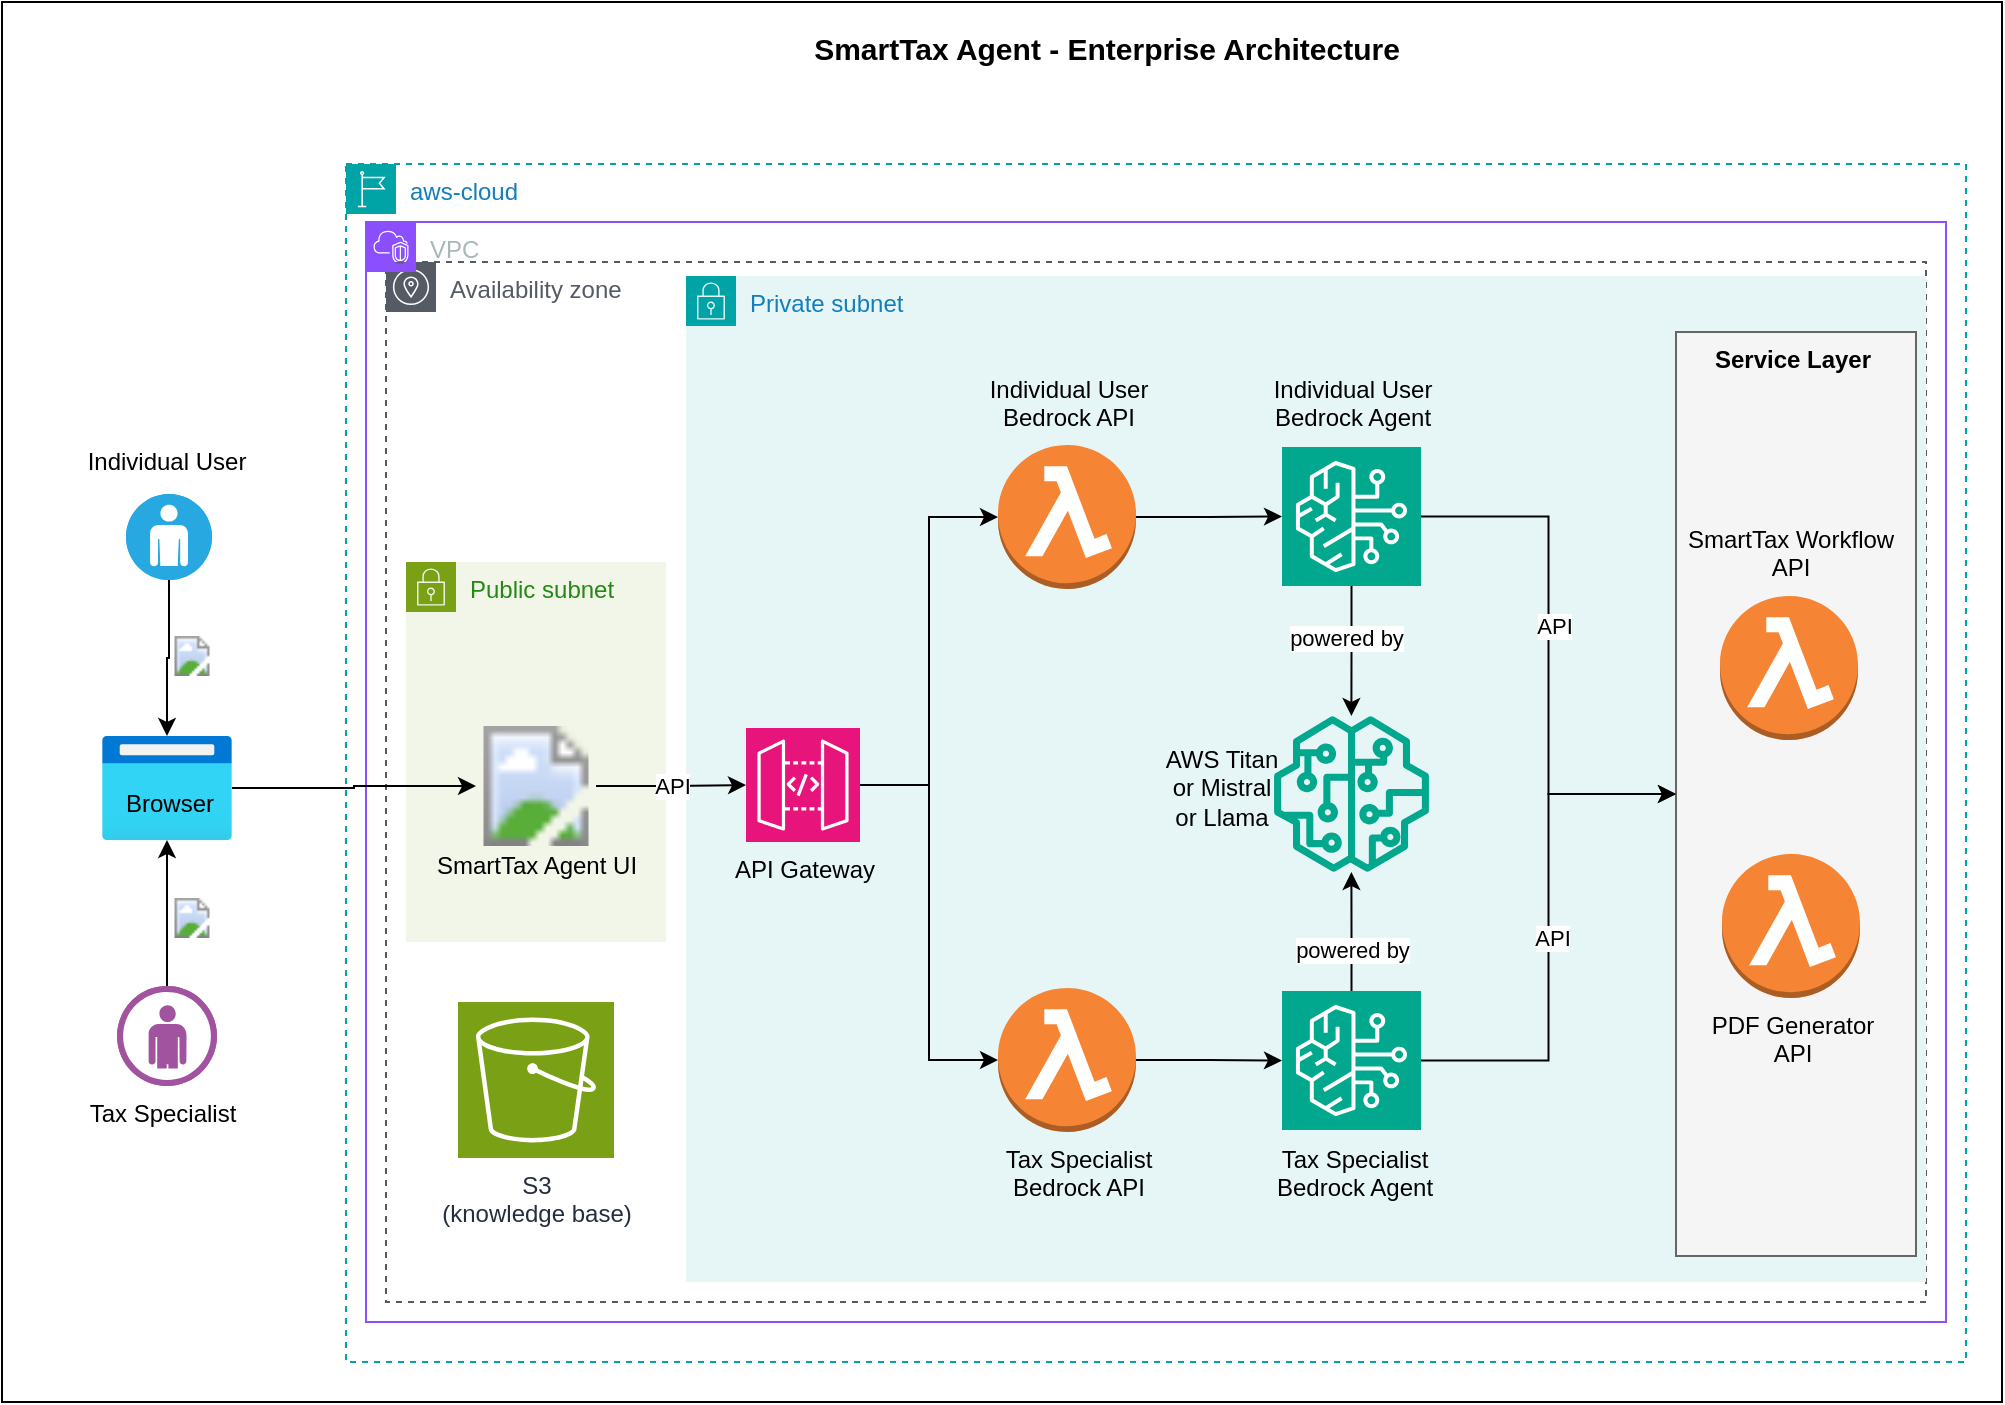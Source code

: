 <mxfile version="26.1.3">
  <diagram name="SmartTax Icon Architecture" id="icon_architecture">
    <mxGraphModel dx="468" dy="983" grid="1" gridSize="10" guides="1" tooltips="1" connect="1" arrows="1" fold="1" page="1" pageScale="1" pageWidth="1000" pageHeight="700" math="0" shadow="0">
      <root>
        <mxCell id="0" />
        <mxCell id="1" parent="0" />
        <mxCell id="gqfAAeyBDF066Aqk3Bnu-213" value="" style="rounded=0;whiteSpace=wrap;html=1;" vertex="1" parent="1">
          <mxGeometry x="1000" width="1000" height="700" as="geometry" />
        </mxCell>
        <mxCell id="gqfAAeyBDF066Aqk3Bnu-206" value="Availability zone" style="sketch=0;outlineConnect=0;gradientColor=none;html=1;whiteSpace=wrap;fontSize=12;fontStyle=0;shape=mxgraph.aws4.group;grIcon=mxgraph.aws4.group_availability_zone;strokeColor=#545B64;fillColor=none;verticalAlign=top;align=left;spacingLeft=30;fontColor=#545B64;dashed=1;" vertex="1" parent="1">
          <mxGeometry x="1192" y="130" width="770" height="520" as="geometry" />
        </mxCell>
        <mxCell id="gqfAAeyBDF066Aqk3Bnu-154" value="aws-cloud" style="points=[[0,0],[0.25,0],[0.5,0],[0.75,0],[1,0],[1,0.25],[1,0.5],[1,0.75],[1,1],[0.75,1],[0.5,1],[0.25,1],[0,1],[0,0.75],[0,0.5],[0,0.25]];outlineConnect=0;gradientColor=none;html=1;whiteSpace=wrap;fontSize=12;fontStyle=0;container=1;pointerEvents=0;collapsible=0;recursiveResize=0;shape=mxgraph.aws4.group;grIcon=mxgraph.aws4.group_region;strokeColor=#00A4A6;fillColor=none;verticalAlign=top;align=left;spacingLeft=30;fontColor=#147EBA;dashed=1;" vertex="1" parent="1">
          <mxGeometry x="1172" y="81" width="810" height="599" as="geometry" />
        </mxCell>
        <mxCell id="gqfAAeyBDF066Aqk3Bnu-155" value="SmartTax Agent - Enterprise Architecture" style="text;html=1;strokeColor=none;fillColor=none;align=center;verticalAlign=top;fontStyle=1;fontSize=15;" vertex="1" parent="1">
          <mxGeometry x="1502" y="8" width="100" height="30" as="geometry" />
        </mxCell>
        <mxCell id="gqfAAeyBDF066Aqk3Bnu-156" value="VPC" style="points=[[0,0],[0.25,0],[0.5,0],[0.75,0],[1,0],[1,0.25],[1,0.5],[1,0.75],[1,1],[0.75,1],[0.5,1],[0.25,1],[0,1],[0,0.75],[0,0.5],[0,0.25]];outlineConnect=0;gradientColor=none;html=1;whiteSpace=wrap;fontSize=12;fontStyle=0;container=1;pointerEvents=0;collapsible=0;recursiveResize=0;shape=mxgraph.aws4.group;grIcon=mxgraph.aws4.group_vpc2;strokeColor=#8C4FFF;fillColor=none;verticalAlign=top;align=left;spacingLeft=30;fontColor=#AAB7B8;dashed=0;" vertex="1" parent="1">
          <mxGeometry x="1182" y="110" width="790" height="550" as="geometry" />
        </mxCell>
        <mxCell id="gqfAAeyBDF066Aqk3Bnu-157" value="Public subnet" style="points=[[0,0],[0.25,0],[0.5,0],[0.75,0],[1,0],[1,0.25],[1,0.5],[1,0.75],[1,1],[0.75,1],[0.5,1],[0.25,1],[0,1],[0,0.75],[0,0.5],[0,0.25]];outlineConnect=0;gradientColor=none;html=1;whiteSpace=wrap;fontSize=12;fontStyle=0;container=1;pointerEvents=0;collapsible=0;recursiveResize=0;shape=mxgraph.aws4.group;grIcon=mxgraph.aws4.group_security_group;grStroke=0;strokeColor=#7AA116;fillColor=#F2F6E8;verticalAlign=top;align=left;spacingLeft=30;fontColor=#248814;dashed=0;" vertex="1" parent="gqfAAeyBDF066Aqk3Bnu-156">
          <mxGeometry x="20" y="170" width="130" height="190" as="geometry" />
        </mxCell>
        <mxCell id="gqfAAeyBDF066Aqk3Bnu-160" value="" style="shape=image;image=https://img.icons8.com/ios-filled/100/monitor--v1.png;" vertex="1" parent="gqfAAeyBDF066Aqk3Bnu-157">
          <mxGeometry x="35" y="82" width="60" height="60" as="geometry" />
        </mxCell>
        <mxCell id="gqfAAeyBDF066Aqk3Bnu-161" value="SmartTax Agent UI&lt;div&gt;&lt;br/&gt;&lt;/div&gt;" style="text;html=1;strokeColor=none;fillColor=none;align=center;verticalAlign=top;" vertex="1" parent="gqfAAeyBDF066Aqk3Bnu-157">
          <mxGeometry x="15" y="138" width="100" height="30" as="geometry" />
        </mxCell>
        <mxCell id="gqfAAeyBDF066Aqk3Bnu-158" value="Private subnet" style="points=[[0,0],[0.25,0],[0.5,0],[0.75,0],[1,0],[1,0.25],[1,0.5],[1,0.75],[1,1],[0.75,1],[0.5,1],[0.25,1],[0,1],[0,0.75],[0,0.5],[0,0.25]];outlineConnect=0;gradientColor=none;html=1;whiteSpace=wrap;fontSize=12;fontStyle=0;container=1;pointerEvents=0;collapsible=0;recursiveResize=0;shape=mxgraph.aws4.group;grIcon=mxgraph.aws4.group_security_group;grStroke=0;strokeColor=#00A4A6;fillColor=#E6F6F7;verticalAlign=top;align=left;spacingLeft=30;fontColor=#147EBA;dashed=0;" vertex="1" parent="gqfAAeyBDF066Aqk3Bnu-156">
          <mxGeometry x="160" y="27" width="620" height="503" as="geometry" />
        </mxCell>
        <mxCell id="gqfAAeyBDF066Aqk3Bnu-202" value="" style="rounded=0;whiteSpace=wrap;html=1;fillColor=#f5f5f5;fontColor=#333333;strokeColor=#666666;" vertex="1" parent="gqfAAeyBDF066Aqk3Bnu-158">
          <mxGeometry x="495" y="28" width="120" height="462" as="geometry" />
        </mxCell>
        <mxCell id="gqfAAeyBDF066Aqk3Bnu-197" value="" style="edgeStyle=orthogonalEdgeStyle;rounded=0;orthogonalLoop=1;jettySize=auto;html=1;" edge="1" parent="gqfAAeyBDF066Aqk3Bnu-158" source="gqfAAeyBDF066Aqk3Bnu-177" target="gqfAAeyBDF066Aqk3Bnu-196">
          <mxGeometry relative="1" as="geometry" />
        </mxCell>
        <mxCell id="gqfAAeyBDF066Aqk3Bnu-198" value="powered by" style="edgeLabel;html=1;align=center;verticalAlign=middle;resizable=0;points=[];" vertex="1" connectable="0" parent="gqfAAeyBDF066Aqk3Bnu-197">
          <mxGeometry x="-0.215" y="-3" relative="1" as="geometry">
            <mxPoint as="offset" />
          </mxGeometry>
        </mxCell>
        <mxCell id="gqfAAeyBDF066Aqk3Bnu-203" value="" style="edgeStyle=orthogonalEdgeStyle;rounded=0;orthogonalLoop=1;jettySize=auto;html=1;entryX=0;entryY=0.5;entryDx=0;entryDy=0;" edge="1" parent="gqfAAeyBDF066Aqk3Bnu-158" source="gqfAAeyBDF066Aqk3Bnu-177" target="gqfAAeyBDF066Aqk3Bnu-202">
          <mxGeometry relative="1" as="geometry" />
        </mxCell>
        <mxCell id="gqfAAeyBDF066Aqk3Bnu-207" value="API" style="edgeLabel;html=1;align=center;verticalAlign=middle;resizable=0;points=[];" vertex="1" connectable="0" parent="gqfAAeyBDF066Aqk3Bnu-203">
          <mxGeometry x="-0.108" y="2" relative="1" as="geometry">
            <mxPoint as="offset" />
          </mxGeometry>
        </mxCell>
        <mxCell id="gqfAAeyBDF066Aqk3Bnu-177" value="" style="sketch=0;points=[[0,0,0],[0.25,0,0],[0.5,0,0],[0.75,0,0],[1,0,0],[0,1,0],[0.25,1,0],[0.5,1,0],[0.75,1,0],[1,1,0],[0,0.25,0],[0,0.5,0],[0,0.75,0],[1,0.25,0],[1,0.5,0],[1,0.75,0]];outlineConnect=0;fontColor=#232F3E;fillColor=#01A88D;strokeColor=#ffffff;dashed=0;verticalLabelPosition=bottom;verticalAlign=top;align=center;html=1;fontSize=12;fontStyle=0;aspect=fixed;shape=mxgraph.aws4.resourceIcon;resIcon=mxgraph.aws4.bedrock;" vertex="1" parent="gqfAAeyBDF066Aqk3Bnu-158">
          <mxGeometry x="298" y="85.5" width="69.5" height="69.5" as="geometry" />
        </mxCell>
        <mxCell id="gqfAAeyBDF066Aqk3Bnu-193" value="" style="edgeStyle=orthogonalEdgeStyle;rounded=0;orthogonalLoop=1;jettySize=auto;html=1;entryX=0;entryY=0.5;entryDx=0;entryDy=0;entryPerimeter=0;" edge="1" parent="gqfAAeyBDF066Aqk3Bnu-158" source="gqfAAeyBDF066Aqk3Bnu-178" target="gqfAAeyBDF066Aqk3Bnu-177">
          <mxGeometry relative="1" as="geometry" />
        </mxCell>
        <mxCell id="gqfAAeyBDF066Aqk3Bnu-178" value="" style="outlineConnect=0;dashed=0;verticalLabelPosition=bottom;verticalAlign=top;align=center;html=1;shape=mxgraph.aws3.lambda_function;fillColor=#F58534;gradientColor=none;" vertex="1" parent="gqfAAeyBDF066Aqk3Bnu-158">
          <mxGeometry x="156" y="84.5" width="69" height="72" as="geometry" />
        </mxCell>
        <mxCell id="gqfAAeyBDF066Aqk3Bnu-179" value="" style="sketch=0;points=[[0,0,0],[0.25,0,0],[0.5,0,0],[0.75,0,0],[1,0,0],[0,1,0],[0.25,1,0],[0.5,1,0],[0.75,1,0],[1,1,0],[0,0.25,0],[0,0.5,0],[0,0.75,0],[1,0.25,0],[1,0.5,0],[1,0.75,0]];outlineConnect=0;fontColor=#232F3E;fillColor=#E7157B;strokeColor=#ffffff;dashed=0;verticalLabelPosition=bottom;verticalAlign=top;align=center;html=1;fontSize=12;fontStyle=0;aspect=fixed;shape=mxgraph.aws4.resourceIcon;resIcon=mxgraph.aws4.api_gateway;" vertex="1" parent="gqfAAeyBDF066Aqk3Bnu-158">
          <mxGeometry x="30" y="226" width="57" height="57" as="geometry" />
        </mxCell>
        <mxCell id="gqfAAeyBDF066Aqk3Bnu-181" value="&lt;div&gt;API Gateway&lt;/div&gt;" style="text;html=1;strokeColor=none;fillColor=none;align=center;verticalAlign=top;" vertex="1" parent="gqfAAeyBDF066Aqk3Bnu-158">
          <mxGeometry x="8.5" y="283" width="100" height="30" as="geometry" />
        </mxCell>
        <mxCell id="gqfAAeyBDF066Aqk3Bnu-182" value="&lt;div&gt;Individual User &lt;br&gt;Bedrock API&lt;/div&gt;" style="text;html=1;strokeColor=none;fillColor=none;align=center;verticalAlign=top;" vertex="1" parent="gqfAAeyBDF066Aqk3Bnu-158">
          <mxGeometry x="140.5" y="43" width="100" height="30" as="geometry" />
        </mxCell>
        <mxCell id="gqfAAeyBDF066Aqk3Bnu-195" value="" style="edgeStyle=orthogonalEdgeStyle;rounded=0;orthogonalLoop=1;jettySize=auto;html=1;" edge="1" parent="gqfAAeyBDF066Aqk3Bnu-158" source="gqfAAeyBDF066Aqk3Bnu-183" target="gqfAAeyBDF066Aqk3Bnu-185">
          <mxGeometry relative="1" as="geometry" />
        </mxCell>
        <mxCell id="gqfAAeyBDF066Aqk3Bnu-183" value="" style="outlineConnect=0;dashed=0;verticalLabelPosition=bottom;verticalAlign=top;align=center;html=1;shape=mxgraph.aws3.lambda_function;fillColor=#F58534;gradientColor=none;" vertex="1" parent="gqfAAeyBDF066Aqk3Bnu-158">
          <mxGeometry x="156" y="356" width="69" height="72" as="geometry" />
        </mxCell>
        <mxCell id="gqfAAeyBDF066Aqk3Bnu-184" value="&lt;div&gt;Tax Specialist &lt;br&gt;Bedrock API&lt;/div&gt;" style="text;html=1;strokeColor=none;fillColor=none;align=center;verticalAlign=top;" vertex="1" parent="gqfAAeyBDF066Aqk3Bnu-158">
          <mxGeometry x="146" y="428" width="100" height="30" as="geometry" />
        </mxCell>
        <mxCell id="gqfAAeyBDF066Aqk3Bnu-199" value="" style="edgeStyle=orthogonalEdgeStyle;rounded=0;orthogonalLoop=1;jettySize=auto;html=1;" edge="1" parent="gqfAAeyBDF066Aqk3Bnu-158" source="gqfAAeyBDF066Aqk3Bnu-185" target="gqfAAeyBDF066Aqk3Bnu-196">
          <mxGeometry relative="1" as="geometry" />
        </mxCell>
        <mxCell id="gqfAAeyBDF066Aqk3Bnu-201" value="powered by" style="edgeLabel;html=1;align=center;verticalAlign=middle;resizable=0;points=[];" vertex="1" connectable="0" parent="gqfAAeyBDF066Aqk3Bnu-199">
          <mxGeometry x="-0.288" relative="1" as="geometry">
            <mxPoint as="offset" />
          </mxGeometry>
        </mxCell>
        <mxCell id="gqfAAeyBDF066Aqk3Bnu-204" value="" style="edgeStyle=orthogonalEdgeStyle;rounded=0;orthogonalLoop=1;jettySize=auto;html=1;entryX=0;entryY=0.5;entryDx=0;entryDy=0;" edge="1" parent="gqfAAeyBDF066Aqk3Bnu-158" source="gqfAAeyBDF066Aqk3Bnu-185" target="gqfAAeyBDF066Aqk3Bnu-202">
          <mxGeometry relative="1" as="geometry" />
        </mxCell>
        <mxCell id="gqfAAeyBDF066Aqk3Bnu-208" value="API" style="edgeLabel;html=1;align=center;verticalAlign=middle;resizable=0;points=[];" vertex="1" connectable="0" parent="gqfAAeyBDF066Aqk3Bnu-204">
          <mxGeometry x="-0.042" y="-1" relative="1" as="geometry">
            <mxPoint as="offset" />
          </mxGeometry>
        </mxCell>
        <mxCell id="gqfAAeyBDF066Aqk3Bnu-185" value="" style="sketch=0;points=[[0,0,0],[0.25,0,0],[0.5,0,0],[0.75,0,0],[1,0,0],[0,1,0],[0.25,1,0],[0.5,1,0],[0.75,1,0],[1,1,0],[0,0.25,0],[0,0.5,0],[0,0.75,0],[1,0.25,0],[1,0.5,0],[1,0.75,0]];outlineConnect=0;fontColor=#232F3E;fillColor=#01A88D;strokeColor=#ffffff;dashed=0;verticalLabelPosition=bottom;verticalAlign=top;align=center;html=1;fontSize=12;fontStyle=0;aspect=fixed;shape=mxgraph.aws4.resourceIcon;resIcon=mxgraph.aws4.bedrock;" vertex="1" parent="gqfAAeyBDF066Aqk3Bnu-158">
          <mxGeometry x="298" y="357.5" width="69.5" height="69.5" as="geometry" />
        </mxCell>
        <mxCell id="gqfAAeyBDF066Aqk3Bnu-186" value="&lt;div&gt;Individual User &lt;br&gt;Bedrock Agent&lt;/div&gt;" style="text;html=1;strokeColor=none;fillColor=none;align=center;verticalAlign=top;" vertex="1" parent="gqfAAeyBDF066Aqk3Bnu-158">
          <mxGeometry x="282.75" y="43" width="100" height="30" as="geometry" />
        </mxCell>
        <mxCell id="gqfAAeyBDF066Aqk3Bnu-187" value="&lt;div&gt;Tax Specialist&lt;br&gt;Bedrock Agent&lt;/div&gt;" style="text;html=1;strokeColor=none;fillColor=none;align=center;verticalAlign=top;" vertex="1" parent="gqfAAeyBDF066Aqk3Bnu-158">
          <mxGeometry x="283.75" y="428" width="100" height="30" as="geometry" />
        </mxCell>
        <mxCell id="gqfAAeyBDF066Aqk3Bnu-188" value="" style="outlineConnect=0;dashed=0;verticalLabelPosition=bottom;verticalAlign=top;align=center;html=1;shape=mxgraph.aws3.lambda_function;fillColor=#F58534;gradientColor=none;" vertex="1" parent="gqfAAeyBDF066Aqk3Bnu-158">
          <mxGeometry x="517" y="160" width="69" height="72" as="geometry" />
        </mxCell>
        <mxCell id="gqfAAeyBDF066Aqk3Bnu-189" value="" style="outlineConnect=0;dashed=0;verticalLabelPosition=bottom;verticalAlign=top;align=center;html=1;shape=mxgraph.aws3.lambda_function;fillColor=#F58534;gradientColor=none;" vertex="1" parent="gqfAAeyBDF066Aqk3Bnu-158">
          <mxGeometry x="518" y="289" width="69" height="72" as="geometry" />
        </mxCell>
        <mxCell id="gqfAAeyBDF066Aqk3Bnu-190" value="&lt;div&gt;SmartTax Workflow &lt;br&gt;API&lt;/div&gt;" style="text;html=1;strokeColor=none;fillColor=none;align=center;verticalAlign=top;" vertex="1" parent="gqfAAeyBDF066Aqk3Bnu-158">
          <mxGeometry x="501.5" y="118" width="100" height="30" as="geometry" />
        </mxCell>
        <mxCell id="gqfAAeyBDF066Aqk3Bnu-191" value="&lt;div&gt;PDF Generator &lt;br&gt;API&lt;/div&gt;" style="text;html=1;strokeColor=none;fillColor=none;align=center;verticalAlign=top;" vertex="1" parent="gqfAAeyBDF066Aqk3Bnu-158">
          <mxGeometry x="502.5" y="361" width="100" height="30" as="geometry" />
        </mxCell>
        <mxCell id="gqfAAeyBDF066Aqk3Bnu-192" style="edgeStyle=orthogonalEdgeStyle;rounded=0;orthogonalLoop=1;jettySize=auto;html=1;entryX=0;entryY=0.5;entryDx=0;entryDy=0;entryPerimeter=0;" edge="1" parent="gqfAAeyBDF066Aqk3Bnu-158" source="gqfAAeyBDF066Aqk3Bnu-179" target="gqfAAeyBDF066Aqk3Bnu-178">
          <mxGeometry relative="1" as="geometry" />
        </mxCell>
        <mxCell id="gqfAAeyBDF066Aqk3Bnu-194" style="edgeStyle=orthogonalEdgeStyle;rounded=0;orthogonalLoop=1;jettySize=auto;html=1;entryX=0;entryY=0.5;entryDx=0;entryDy=0;entryPerimeter=0;" edge="1" parent="gqfAAeyBDF066Aqk3Bnu-158" source="gqfAAeyBDF066Aqk3Bnu-179" target="gqfAAeyBDF066Aqk3Bnu-183">
          <mxGeometry relative="1" as="geometry" />
        </mxCell>
        <mxCell id="gqfAAeyBDF066Aqk3Bnu-196" value="" style="sketch=0;outlineConnect=0;fontColor=#232F3E;gradientColor=none;fillColor=#01A88D;strokeColor=none;dashed=0;verticalLabelPosition=bottom;verticalAlign=top;align=center;html=1;fontSize=12;fontStyle=0;aspect=fixed;pointerEvents=1;shape=mxgraph.aws4.sagemaker_model;" vertex="1" parent="gqfAAeyBDF066Aqk3Bnu-158">
          <mxGeometry x="293.75" y="220" width="78" height="78" as="geometry" />
        </mxCell>
        <mxCell id="gqfAAeyBDF066Aqk3Bnu-200" value="AWS Titan or Mistral or Llama" style="text;html=1;align=center;verticalAlign=middle;whiteSpace=wrap;rounded=0;" vertex="1" parent="gqfAAeyBDF066Aqk3Bnu-158">
          <mxGeometry x="238" y="241" width="60" height="30" as="geometry" />
        </mxCell>
        <mxCell id="gqfAAeyBDF066Aqk3Bnu-205" value="&lt;div&gt;&lt;b&gt;Service Layer&lt;/b&gt;&lt;/div&gt;" style="text;html=1;strokeColor=none;fillColor=none;align=center;verticalAlign=top;" vertex="1" parent="gqfAAeyBDF066Aqk3Bnu-158">
          <mxGeometry x="502.5" y="28" width="100" height="30" as="geometry" />
        </mxCell>
        <mxCell id="gqfAAeyBDF066Aqk3Bnu-171" value="S3 &lt;br&gt;(knowledge base)" style="sketch=0;points=[[0,0,0],[0.25,0,0],[0.5,0,0],[0.75,0,0],[1,0,0],[0,1,0],[0.25,1,0],[0.5,1,0],[0.75,1,0],[1,1,0],[0,0.25,0],[0,0.5,0],[0,0.75,0],[1,0.25,0],[1,0.5,0],[1,0.75,0]];outlineConnect=0;fontColor=#232F3E;fillColor=#7AA116;strokeColor=#ffffff;dashed=0;verticalLabelPosition=bottom;verticalAlign=top;align=center;html=1;fontSize=12;fontStyle=0;aspect=fixed;shape=mxgraph.aws4.resourceIcon;resIcon=mxgraph.aws4.s3;" vertex="1" parent="gqfAAeyBDF066Aqk3Bnu-156">
          <mxGeometry x="46" y="390" width="78" height="78" as="geometry" />
        </mxCell>
        <mxCell id="gqfAAeyBDF066Aqk3Bnu-180" value="API" style="edgeStyle=orthogonalEdgeStyle;rounded=0;orthogonalLoop=1;jettySize=auto;html=1;" edge="1" parent="gqfAAeyBDF066Aqk3Bnu-156" source="gqfAAeyBDF066Aqk3Bnu-160" target="gqfAAeyBDF066Aqk3Bnu-179">
          <mxGeometry relative="1" as="geometry" />
        </mxCell>
        <mxCell id="gqfAAeyBDF066Aqk3Bnu-175" value="" style="edgeStyle=orthogonalEdgeStyle;rounded=0;orthogonalLoop=1;jettySize=auto;html=1;" edge="1" parent="1" source="gqfAAeyBDF066Aqk3Bnu-162" target="gqfAAeyBDF066Aqk3Bnu-172">
          <mxGeometry relative="1" as="geometry" />
        </mxCell>
        <mxCell id="gqfAAeyBDF066Aqk3Bnu-162" value="" style="fillColor=#28A8E0;verticalLabelPosition=bottom;sketch=0;html=1;strokeColor=#ffffff;verticalAlign=top;align=center;points=[[0.145,0.145,0],[0.5,0,0],[0.855,0.145,0],[1,0.5,0],[0.855,0.855,0],[0.5,1,0],[0.145,0.855,0],[0,0.5,0]];pointerEvents=1;shape=mxgraph.cisco_safe.compositeIcon;bgIcon=ellipse;resIcon=mxgraph.cisco_safe.capability.user;" vertex="1" parent="1">
          <mxGeometry x="1062" y="246" width="43" height="43" as="geometry" />
        </mxCell>
        <mxCell id="gqfAAeyBDF066Aqk3Bnu-163" value="" style="shape=image;image=https://img.icons8.com/ios-glyphs/30/lock--v1.png;" vertex="1" parent="1">
          <mxGeometry x="1085" y="317" width="20" height="20" as="geometry" />
        </mxCell>
        <mxCell id="gqfAAeyBDF066Aqk3Bnu-165" value="Individual User" style="text;html=1;strokeColor=none;fillColor=none;align=center;verticalAlign=top;" vertex="1" parent="1">
          <mxGeometry x="1032" y="216" width="100" height="30" as="geometry" />
        </mxCell>
        <mxCell id="gqfAAeyBDF066Aqk3Bnu-174" value="" style="edgeStyle=orthogonalEdgeStyle;rounded=0;orthogonalLoop=1;jettySize=auto;html=1;" edge="1" parent="1" source="gqfAAeyBDF066Aqk3Bnu-166" target="gqfAAeyBDF066Aqk3Bnu-172">
          <mxGeometry relative="1" as="geometry" />
        </mxCell>
        <mxCell id="gqfAAeyBDF066Aqk3Bnu-166" value="" style="verticalLabelPosition=bottom;sketch=0;html=1;fillColor=#A153A0;strokeColor=#ffffff;verticalAlign=top;align=center;points=[[0,0.5,0],[0.125,0.25,0],[0.25,0,0],[0.5,0,0],[0.75,0,0],[0.875,0.25,0],[1,0.5,0],[0.875,0.75,0],[0.75,1,0],[0.5,1,0],[0.125,0.75,0]];pointerEvents=1;shape=mxgraph.cisco_safe.compositeIcon;bgIcon=ellipse;resIcon=mxgraph.cisco_safe.design.user;" vertex="1" parent="1">
          <mxGeometry x="1057.5" y="492" width="50" height="50" as="geometry" />
        </mxCell>
        <mxCell id="gqfAAeyBDF066Aqk3Bnu-167" value="Tax Specialist" style="text;html=1;strokeColor=none;fillColor=none;align=center;verticalAlign=top;" vertex="1" parent="1">
          <mxGeometry x="1030" y="542" width="100" height="30" as="geometry" />
        </mxCell>
        <mxCell id="gqfAAeyBDF066Aqk3Bnu-176" value="" style="edgeStyle=orthogonalEdgeStyle;rounded=0;orthogonalLoop=1;jettySize=auto;html=1;entryX=0;entryY=0.5;entryDx=0;entryDy=0;" edge="1" parent="1" source="gqfAAeyBDF066Aqk3Bnu-172" target="gqfAAeyBDF066Aqk3Bnu-160">
          <mxGeometry relative="1" as="geometry" />
        </mxCell>
        <mxCell id="gqfAAeyBDF066Aqk3Bnu-172" value="" style="image;aspect=fixed;html=1;points=[];align=center;fontSize=12;image=img/lib/azure2/general/Browser.svg;" vertex="1" parent="1">
          <mxGeometry x="1050" y="367" width="65" height="52" as="geometry" />
        </mxCell>
        <mxCell id="gqfAAeyBDF066Aqk3Bnu-173" value="" style="shape=image;image=https://img.icons8.com/ios-glyphs/30/lock--v1.png;" vertex="1" parent="1">
          <mxGeometry x="1085" y="448" width="20" height="20" as="geometry" />
        </mxCell>
        <mxCell id="gqfAAeyBDF066Aqk3Bnu-211" value="Browser" style="text;html=1;align=center;verticalAlign=middle;whiteSpace=wrap;rounded=0;" vertex="1" parent="1">
          <mxGeometry x="1054" y="386" width="60" height="30" as="geometry" />
        </mxCell>
      </root>
    </mxGraphModel>
  </diagram>
</mxfile>

